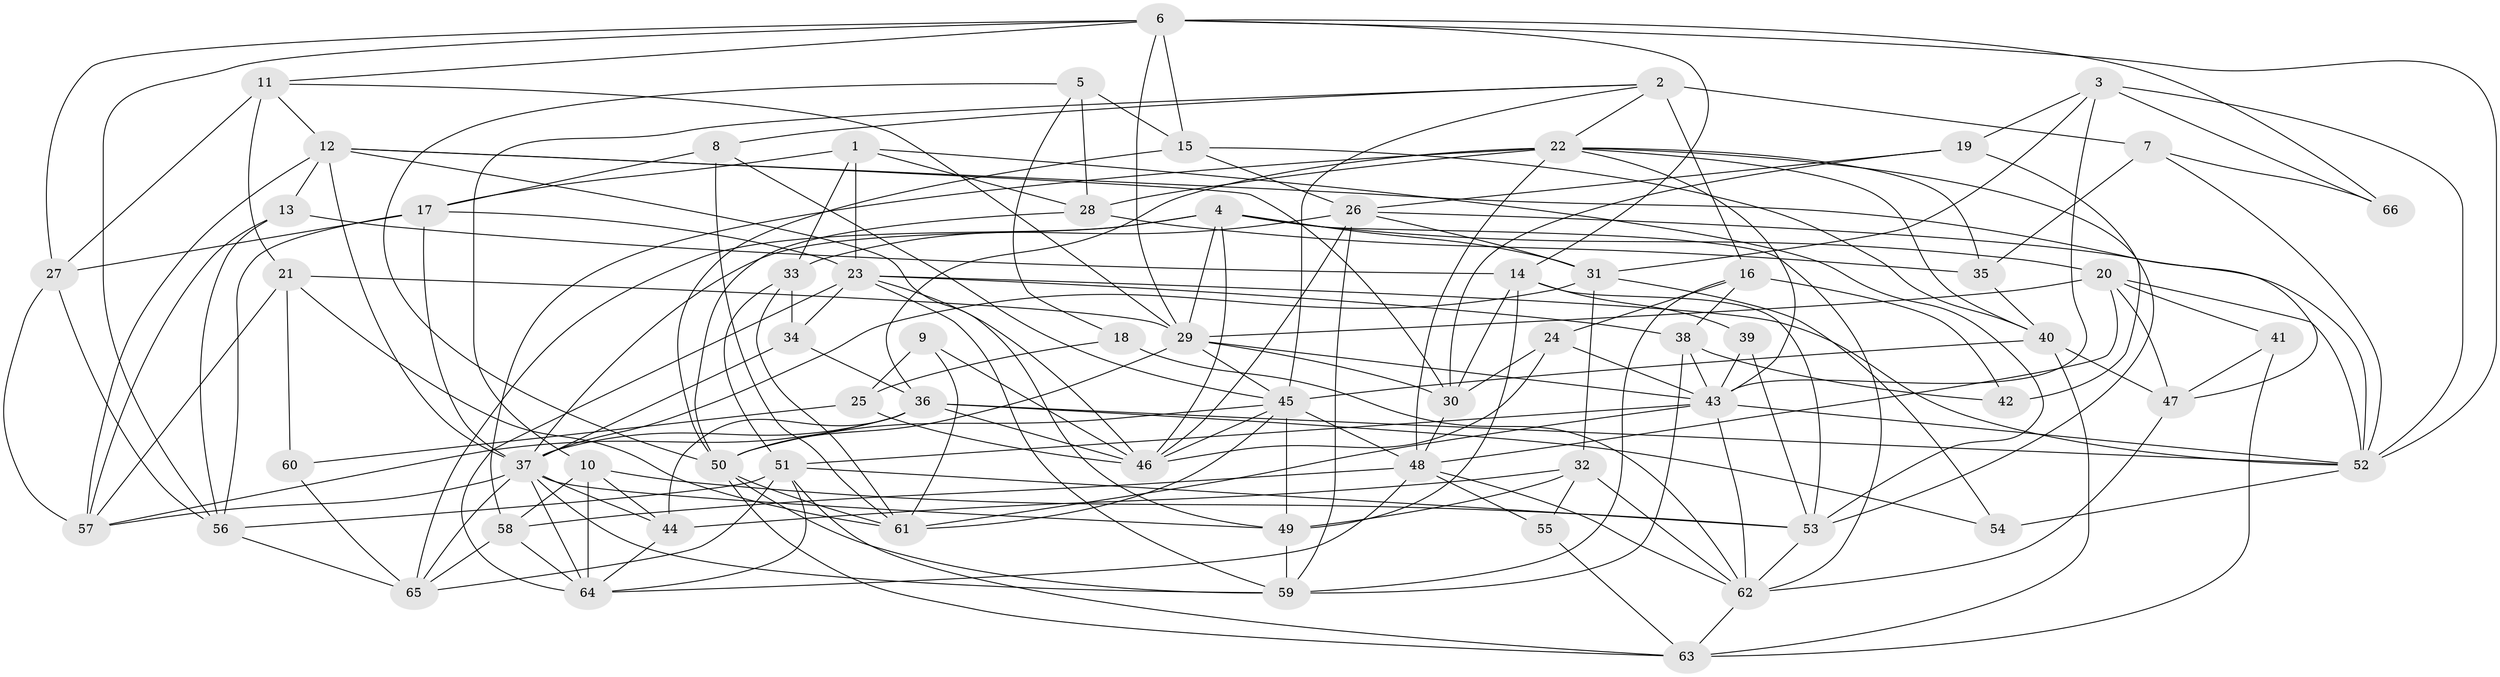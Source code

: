 // original degree distribution, {3: 0.2878787878787879, 5: 0.22727272727272727, 2: 0.12878787878787878, 4: 0.23484848484848486, 6: 0.06818181818181818, 8: 0.022727272727272728, 7: 0.030303030303030304}
// Generated by graph-tools (version 1.1) at 2025/02/03/09/25 03:02:03]
// undirected, 66 vertices, 190 edges
graph export_dot {
graph [start="1"]
  node [color=gray90,style=filled];
  1;
  2;
  3;
  4;
  5;
  6;
  7;
  8;
  9;
  10;
  11;
  12;
  13;
  14;
  15;
  16;
  17;
  18;
  19;
  20;
  21;
  22;
  23;
  24;
  25;
  26;
  27;
  28;
  29;
  30;
  31;
  32;
  33;
  34;
  35;
  36;
  37;
  38;
  39;
  40;
  41;
  42;
  43;
  44;
  45;
  46;
  47;
  48;
  49;
  50;
  51;
  52;
  53;
  54;
  55;
  56;
  57;
  58;
  59;
  60;
  61;
  62;
  63;
  64;
  65;
  66;
  1 -- 17 [weight=1.0];
  1 -- 23 [weight=1.0];
  1 -- 28 [weight=1.0];
  1 -- 33 [weight=1.0];
  1 -- 53 [weight=1.0];
  2 -- 7 [weight=2.0];
  2 -- 8 [weight=1.0];
  2 -- 10 [weight=1.0];
  2 -- 16 [weight=2.0];
  2 -- 22 [weight=1.0];
  2 -- 45 [weight=1.0];
  3 -- 19 [weight=1.0];
  3 -- 31 [weight=1.0];
  3 -- 43 [weight=1.0];
  3 -- 52 [weight=1.0];
  3 -- 66 [weight=1.0];
  4 -- 20 [weight=1.0];
  4 -- 29 [weight=1.0];
  4 -- 31 [weight=1.0];
  4 -- 37 [weight=1.0];
  4 -- 46 [weight=1.0];
  4 -- 62 [weight=1.0];
  4 -- 65 [weight=1.0];
  5 -- 15 [weight=1.0];
  5 -- 18 [weight=1.0];
  5 -- 28 [weight=1.0];
  5 -- 50 [weight=1.0];
  6 -- 11 [weight=1.0];
  6 -- 14 [weight=1.0];
  6 -- 15 [weight=1.0];
  6 -- 27 [weight=1.0];
  6 -- 29 [weight=1.0];
  6 -- 52 [weight=1.0];
  6 -- 56 [weight=1.0];
  6 -- 66 [weight=1.0];
  7 -- 35 [weight=1.0];
  7 -- 52 [weight=1.0];
  7 -- 66 [weight=1.0];
  8 -- 17 [weight=1.0];
  8 -- 45 [weight=1.0];
  8 -- 61 [weight=1.0];
  9 -- 25 [weight=1.0];
  9 -- 46 [weight=1.0];
  9 -- 61 [weight=1.0];
  10 -- 44 [weight=1.0];
  10 -- 53 [weight=1.0];
  10 -- 58 [weight=1.0];
  10 -- 64 [weight=1.0];
  11 -- 12 [weight=1.0];
  11 -- 21 [weight=2.0];
  11 -- 27 [weight=1.0];
  11 -- 29 [weight=1.0];
  12 -- 13 [weight=1.0];
  12 -- 30 [weight=1.0];
  12 -- 37 [weight=1.0];
  12 -- 47 [weight=1.0];
  12 -- 49 [weight=1.0];
  12 -- 57 [weight=1.0];
  13 -- 14 [weight=1.0];
  13 -- 56 [weight=1.0];
  13 -- 57 [weight=1.0];
  14 -- 30 [weight=1.0];
  14 -- 39 [weight=1.0];
  14 -- 49 [weight=1.0];
  14 -- 53 [weight=1.0];
  15 -- 26 [weight=1.0];
  15 -- 40 [weight=1.0];
  15 -- 50 [weight=1.0];
  16 -- 24 [weight=1.0];
  16 -- 38 [weight=1.0];
  16 -- 42 [weight=2.0];
  16 -- 59 [weight=1.0];
  17 -- 23 [weight=2.0];
  17 -- 27 [weight=1.0];
  17 -- 37 [weight=1.0];
  17 -- 56 [weight=1.0];
  18 -- 25 [weight=1.0];
  18 -- 62 [weight=1.0];
  19 -- 26 [weight=1.0];
  19 -- 30 [weight=1.0];
  19 -- 42 [weight=1.0];
  20 -- 29 [weight=1.0];
  20 -- 41 [weight=1.0];
  20 -- 47 [weight=1.0];
  20 -- 48 [weight=1.0];
  20 -- 52 [weight=1.0];
  21 -- 29 [weight=1.0];
  21 -- 57 [weight=1.0];
  21 -- 60 [weight=1.0];
  21 -- 61 [weight=1.0];
  22 -- 28 [weight=2.0];
  22 -- 35 [weight=1.0];
  22 -- 36 [weight=1.0];
  22 -- 40 [weight=1.0];
  22 -- 43 [weight=1.0];
  22 -- 48 [weight=1.0];
  22 -- 53 [weight=1.0];
  22 -- 58 [weight=1.0];
  23 -- 34 [weight=1.0];
  23 -- 38 [weight=1.0];
  23 -- 46 [weight=1.0];
  23 -- 52 [weight=1.0];
  23 -- 59 [weight=1.0];
  23 -- 64 [weight=1.0];
  24 -- 30 [weight=1.0];
  24 -- 43 [weight=1.0];
  24 -- 46 [weight=1.0];
  25 -- 46 [weight=1.0];
  25 -- 60 [weight=1.0];
  26 -- 31 [weight=1.0];
  26 -- 33 [weight=1.0];
  26 -- 46 [weight=1.0];
  26 -- 52 [weight=1.0];
  26 -- 59 [weight=1.0];
  27 -- 56 [weight=1.0];
  27 -- 57 [weight=1.0];
  28 -- 35 [weight=1.0];
  28 -- 50 [weight=1.0];
  29 -- 30 [weight=1.0];
  29 -- 43 [weight=1.0];
  29 -- 45 [weight=1.0];
  29 -- 50 [weight=1.0];
  30 -- 48 [weight=1.0];
  31 -- 32 [weight=1.0];
  31 -- 37 [weight=1.0];
  31 -- 54 [weight=1.0];
  32 -- 44 [weight=1.0];
  32 -- 49 [weight=1.0];
  32 -- 55 [weight=1.0];
  32 -- 62 [weight=1.0];
  33 -- 34 [weight=1.0];
  33 -- 51 [weight=1.0];
  33 -- 61 [weight=1.0];
  34 -- 36 [weight=1.0];
  34 -- 37 [weight=1.0];
  35 -- 40 [weight=1.0];
  36 -- 37 [weight=1.0];
  36 -- 44 [weight=1.0];
  36 -- 46 [weight=1.0];
  36 -- 52 [weight=1.0];
  36 -- 54 [weight=1.0];
  36 -- 57 [weight=1.0];
  37 -- 44 [weight=1.0];
  37 -- 49 [weight=1.0];
  37 -- 57 [weight=1.0];
  37 -- 59 [weight=1.0];
  37 -- 64 [weight=1.0];
  37 -- 65 [weight=1.0];
  38 -- 42 [weight=1.0];
  38 -- 43 [weight=1.0];
  38 -- 59 [weight=1.0];
  39 -- 43 [weight=1.0];
  39 -- 53 [weight=1.0];
  40 -- 45 [weight=1.0];
  40 -- 47 [weight=1.0];
  40 -- 63 [weight=1.0];
  41 -- 47 [weight=1.0];
  41 -- 63 [weight=1.0];
  43 -- 51 [weight=1.0];
  43 -- 52 [weight=1.0];
  43 -- 61 [weight=1.0];
  43 -- 62 [weight=1.0];
  44 -- 64 [weight=1.0];
  45 -- 46 [weight=1.0];
  45 -- 48 [weight=1.0];
  45 -- 49 [weight=1.0];
  45 -- 50 [weight=1.0];
  45 -- 61 [weight=1.0];
  47 -- 62 [weight=1.0];
  48 -- 55 [weight=1.0];
  48 -- 58 [weight=1.0];
  48 -- 62 [weight=1.0];
  48 -- 64 [weight=1.0];
  49 -- 59 [weight=1.0];
  50 -- 59 [weight=1.0];
  50 -- 61 [weight=1.0];
  50 -- 63 [weight=1.0];
  51 -- 53 [weight=1.0];
  51 -- 56 [weight=1.0];
  51 -- 63 [weight=1.0];
  51 -- 64 [weight=1.0];
  51 -- 65 [weight=1.0];
  52 -- 54 [weight=1.0];
  53 -- 62 [weight=1.0];
  55 -- 63 [weight=1.0];
  56 -- 65 [weight=1.0];
  58 -- 64 [weight=1.0];
  58 -- 65 [weight=1.0];
  60 -- 65 [weight=1.0];
  62 -- 63 [weight=1.0];
}
